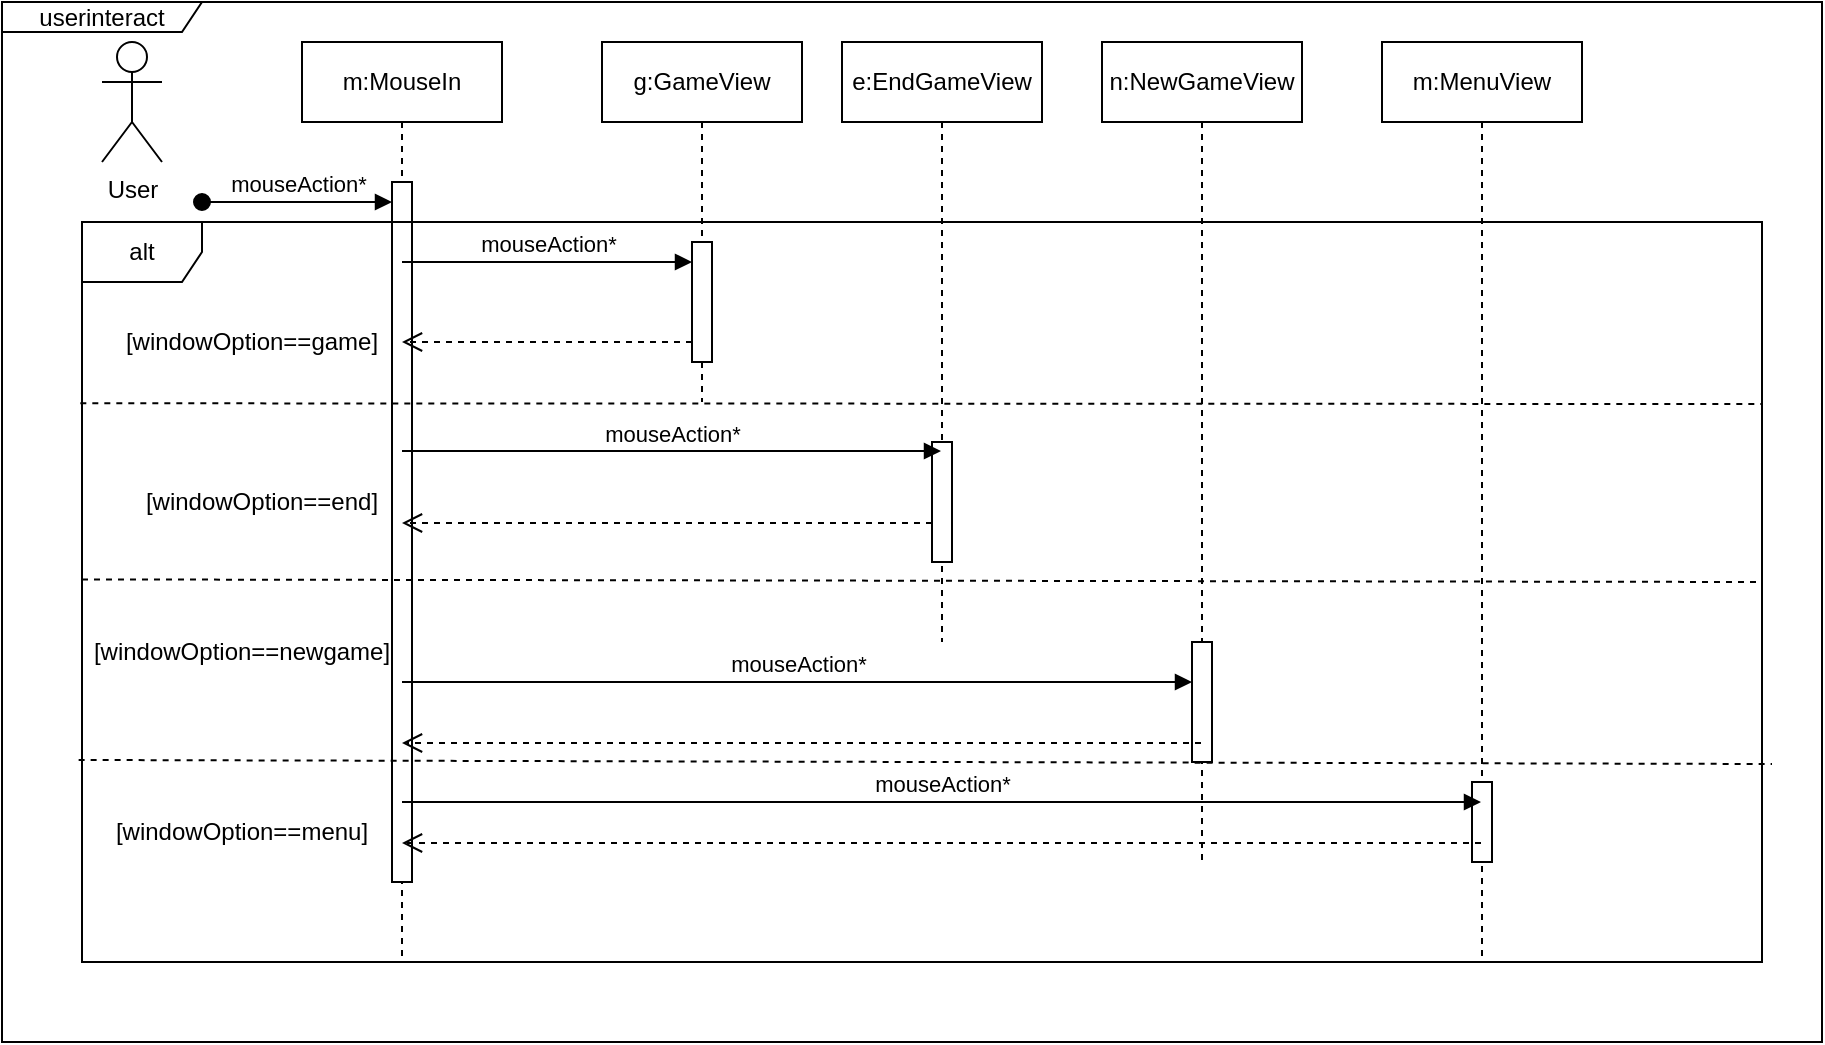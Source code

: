 <mxfile version="20.5.3" type="embed"><diagram name="Page-1" id="2YBvvXClWsGukQMizWep"><mxGraphModel dx="1562" dy="1548" grid="1" gridSize="10" guides="1" tooltips="1" connect="1" arrows="1" fold="1" page="1" pageScale="1" pageWidth="850" pageHeight="1100" math="0" shadow="0"><root><mxCell id="0"/><mxCell id="1" parent="0"/><mxCell id="aM9ryv3xv72pqoxQDRHE-1" value="m:MouseIn" style="shape=umlLifeline;perimeter=lifelinePerimeter;whiteSpace=wrap;html=1;container=0;dropTarget=0;collapsible=0;recursiveResize=0;outlineConnect=0;portConstraint=eastwest;newEdgeStyle={&quot;edgeStyle&quot;:&quot;elbowEdgeStyle&quot;,&quot;elbow&quot;:&quot;vertical&quot;,&quot;curved&quot;:0,&quot;rounded&quot;:0};" parent="1" vertex="1"><mxGeometry x="70" y="10" width="100" height="460" as="geometry"/></mxCell><mxCell id="aM9ryv3xv72pqoxQDRHE-2" value="" style="html=1;points=[];perimeter=orthogonalPerimeter;outlineConnect=0;targetShapes=umlLifeline;portConstraint=eastwest;newEdgeStyle={&quot;edgeStyle&quot;:&quot;elbowEdgeStyle&quot;,&quot;elbow&quot;:&quot;vertical&quot;,&quot;curved&quot;:0,&quot;rounded&quot;:0};" parent="aM9ryv3xv72pqoxQDRHE-1" vertex="1"><mxGeometry x="45" y="70" width="10" height="350" as="geometry"/></mxCell><mxCell id="aM9ryv3xv72pqoxQDRHE-3" value="mouseAction*" style="html=1;verticalAlign=bottom;startArrow=oval;endArrow=block;startSize=8;edgeStyle=elbowEdgeStyle;elbow=vertical;curved=0;rounded=0;" parent="aM9ryv3xv72pqoxQDRHE-1" target="aM9ryv3xv72pqoxQDRHE-2" edge="1"><mxGeometry relative="1" as="geometry"><mxPoint x="-50" y="80" as="sourcePoint"/></mxGeometry></mxCell><mxCell id="Yh7xamHl0M5BYtjcRFfa-1" value="alt" style="shape=umlFrame;whiteSpace=wrap;html=1;pointerEvents=0;" parent="1" vertex="1"><mxGeometry x="-40" y="100" width="840" height="370" as="geometry"/></mxCell><mxCell id="Yh7xamHl0M5BYtjcRFfa-3" value="g:GameView" style="shape=umlLifeline;perimeter=lifelinePerimeter;whiteSpace=wrap;html=1;container=0;dropTarget=0;collapsible=0;recursiveResize=0;outlineConnect=0;portConstraint=eastwest;newEdgeStyle={&quot;edgeStyle&quot;:&quot;elbowEdgeStyle&quot;,&quot;elbow&quot;:&quot;vertical&quot;,&quot;curved&quot;:0,&quot;rounded&quot;:0};" parent="1" vertex="1"><mxGeometry x="220" y="10" width="100" height="180" as="geometry"/></mxCell><mxCell id="Yh7xamHl0M5BYtjcRFfa-4" value="" style="html=1;points=[];perimeter=orthogonalPerimeter;outlineConnect=0;targetShapes=umlLifeline;portConstraint=eastwest;newEdgeStyle={&quot;edgeStyle&quot;:&quot;elbowEdgeStyle&quot;,&quot;elbow&quot;:&quot;vertical&quot;,&quot;curved&quot;:0,&quot;rounded&quot;:0};" parent="Yh7xamHl0M5BYtjcRFfa-3" vertex="1"><mxGeometry x="45" y="100" width="10" height="60" as="geometry"/></mxCell><mxCell id="Yh7xamHl0M5BYtjcRFfa-5" value="e:EndGameView" style="shape=umlLifeline;perimeter=lifelinePerimeter;whiteSpace=wrap;html=1;container=0;dropTarget=0;collapsible=0;recursiveResize=0;outlineConnect=0;portConstraint=eastwest;newEdgeStyle={&quot;edgeStyle&quot;:&quot;elbowEdgeStyle&quot;,&quot;elbow&quot;:&quot;vertical&quot;,&quot;curved&quot;:0,&quot;rounded&quot;:0};" parent="1" vertex="1"><mxGeometry x="340" y="10" width="100" height="300" as="geometry"/></mxCell><mxCell id="Yh7xamHl0M5BYtjcRFfa-6" value="" style="html=1;points=[];perimeter=orthogonalPerimeter;outlineConnect=0;targetShapes=umlLifeline;portConstraint=eastwest;newEdgeStyle={&quot;edgeStyle&quot;:&quot;elbowEdgeStyle&quot;,&quot;elbow&quot;:&quot;vertical&quot;,&quot;curved&quot;:0,&quot;rounded&quot;:0};" parent="Yh7xamHl0M5BYtjcRFfa-5" vertex="1"><mxGeometry x="45" y="200" width="10" height="60" as="geometry"/></mxCell><mxCell id="Yh7xamHl0M5BYtjcRFfa-7" value="n:NewGameView" style="shape=umlLifeline;perimeter=lifelinePerimeter;whiteSpace=wrap;html=1;container=0;dropTarget=0;collapsible=0;recursiveResize=0;outlineConnect=0;portConstraint=eastwest;newEdgeStyle={&quot;edgeStyle&quot;:&quot;elbowEdgeStyle&quot;,&quot;elbow&quot;:&quot;vertical&quot;,&quot;curved&quot;:0,&quot;rounded&quot;:0};" parent="1" vertex="1"><mxGeometry x="470" y="10" width="100" height="410" as="geometry"/></mxCell><mxCell id="Yh7xamHl0M5BYtjcRFfa-8" value="" style="html=1;points=[];perimeter=orthogonalPerimeter;outlineConnect=0;targetShapes=umlLifeline;portConstraint=eastwest;newEdgeStyle={&quot;edgeStyle&quot;:&quot;elbowEdgeStyle&quot;,&quot;elbow&quot;:&quot;vertical&quot;,&quot;curved&quot;:0,&quot;rounded&quot;:0};" parent="Yh7xamHl0M5BYtjcRFfa-7" vertex="1"><mxGeometry x="45" y="300" width="10" height="60" as="geometry"/></mxCell><mxCell id="Yh7xamHl0M5BYtjcRFfa-9" value="m:MenuView" style="shape=umlLifeline;perimeter=lifelinePerimeter;whiteSpace=wrap;html=1;container=0;dropTarget=0;collapsible=0;recursiveResize=0;outlineConnect=0;portConstraint=eastwest;newEdgeStyle={&quot;edgeStyle&quot;:&quot;elbowEdgeStyle&quot;,&quot;elbow&quot;:&quot;vertical&quot;,&quot;curved&quot;:0,&quot;rounded&quot;:0};" parent="1" vertex="1"><mxGeometry x="610" y="10" width="100" height="460" as="geometry"/></mxCell><mxCell id="Yh7xamHl0M5BYtjcRFfa-10" value="" style="html=1;points=[];perimeter=orthogonalPerimeter;outlineConnect=0;targetShapes=umlLifeline;portConstraint=eastwest;newEdgeStyle={&quot;edgeStyle&quot;:&quot;elbowEdgeStyle&quot;,&quot;elbow&quot;:&quot;vertical&quot;,&quot;curved&quot;:0,&quot;rounded&quot;:0};" parent="Yh7xamHl0M5BYtjcRFfa-9" vertex="1"><mxGeometry x="45" y="370" width="10" height="40" as="geometry"/></mxCell><mxCell id="Yh7xamHl0M5BYtjcRFfa-11" value="mouseAction*" style="html=1;verticalAlign=bottom;endArrow=block;edgeStyle=elbowEdgeStyle;elbow=vertical;curved=0;rounded=0;" parent="1" target="Yh7xamHl0M5BYtjcRFfa-4" edge="1"><mxGeometry relative="1" as="geometry"><mxPoint x="120" y="120" as="sourcePoint"/><Array as="points"><mxPoint x="220" y="120"/><mxPoint x="155" y="130"/><mxPoint x="195" y="140"/><mxPoint x="155" y="110"/></Array><mxPoint x="250" y="130" as="targetPoint"/></mxGeometry></mxCell><mxCell id="Yh7xamHl0M5BYtjcRFfa-12" value="" style="html=1;verticalAlign=bottom;endArrow=open;dashed=1;endSize=8;edgeStyle=elbowEdgeStyle;elbow=vertical;curved=0;rounded=0;" parent="1" source="Yh7xamHl0M5BYtjcRFfa-4" edge="1"><mxGeometry relative="1" as="geometry"><mxPoint x="120" y="159.5" as="targetPoint"/><Array as="points"><mxPoint x="230" y="160"/><mxPoint x="190" y="160"/></Array><mxPoint x="260" y="160" as="sourcePoint"/></mxGeometry></mxCell><mxCell id="Yh7xamHl0M5BYtjcRFfa-13" value="mouseAction*" style="html=1;verticalAlign=bottom;endArrow=block;edgeStyle=elbowEdgeStyle;elbow=vertical;curved=0;rounded=0;" parent="1" target="Yh7xamHl0M5BYtjcRFfa-5" edge="1"><mxGeometry relative="1" as="geometry"><mxPoint x="120" y="214.5" as="sourcePoint"/><Array as="points"><mxPoint x="220" y="214.5"/><mxPoint x="155" y="224.5"/><mxPoint x="195" y="234.5"/><mxPoint x="155" y="204.5"/></Array><mxPoint x="265" y="214.5" as="targetPoint"/></mxGeometry></mxCell><mxCell id="Yh7xamHl0M5BYtjcRFfa-14" value="" style="html=1;verticalAlign=bottom;endArrow=open;dashed=1;endSize=8;edgeStyle=elbowEdgeStyle;elbow=vertical;curved=0;rounded=0;" parent="1" source="Yh7xamHl0M5BYtjcRFfa-6" edge="1"><mxGeometry relative="1" as="geometry"><mxPoint x="120" y="250" as="targetPoint"/><Array as="points"><mxPoint x="230" y="250.5"/><mxPoint x="190" y="250.5"/></Array><mxPoint x="265" y="250.5" as="sourcePoint"/></mxGeometry></mxCell><mxCell id="Yh7xamHl0M5BYtjcRFfa-15" value="mouseAction*" style="html=1;verticalAlign=bottom;endArrow=block;edgeStyle=elbowEdgeStyle;elbow=vertical;curved=0;rounded=0;" parent="1" target="Yh7xamHl0M5BYtjcRFfa-8" edge="1"><mxGeometry relative="1" as="geometry"><mxPoint x="120" y="330" as="sourcePoint"/><Array as="points"><mxPoint x="220" y="330"/><mxPoint x="155" y="340"/><mxPoint x="195" y="350"/><mxPoint x="155" y="320"/></Array><mxPoint x="390" y="330.5" as="targetPoint"/></mxGeometry></mxCell><mxCell id="Yh7xamHl0M5BYtjcRFfa-16" value="" style="html=1;verticalAlign=bottom;endArrow=open;dashed=1;endSize=8;edgeStyle=elbowEdgeStyle;elbow=vertical;curved=0;rounded=0;" parent="1" source="Yh7xamHl0M5BYtjcRFfa-7" edge="1"><mxGeometry relative="1" as="geometry"><mxPoint x="120" y="360" as="targetPoint"/><Array as="points"><mxPoint x="230" y="360.5"/><mxPoint x="190" y="360.5"/></Array><mxPoint x="385" y="361" as="sourcePoint"/></mxGeometry></mxCell><mxCell id="Yh7xamHl0M5BYtjcRFfa-17" value="mouseAction*" style="html=1;verticalAlign=bottom;endArrow=block;edgeStyle=elbowEdgeStyle;elbow=vertical;curved=0;rounded=0;" parent="1" target="Yh7xamHl0M5BYtjcRFfa-9" edge="1"><mxGeometry relative="1" as="geometry"><mxPoint x="120" y="390" as="sourcePoint"/><Array as="points"><mxPoint x="220" y="390"/><mxPoint x="155" y="400"/><mxPoint x="195" y="410"/><mxPoint x="155" y="380"/></Array><mxPoint x="390" y="390.5" as="targetPoint"/></mxGeometry></mxCell><mxCell id="Yh7xamHl0M5BYtjcRFfa-18" value="" style="html=1;verticalAlign=bottom;endArrow=open;dashed=1;endSize=8;edgeStyle=elbowEdgeStyle;elbow=vertical;curved=0;rounded=0;" parent="1" source="Yh7xamHl0M5BYtjcRFfa-9" edge="1"><mxGeometry relative="1" as="geometry"><mxPoint x="120" y="410" as="targetPoint"/><Array as="points"><mxPoint x="230" y="410.5"/><mxPoint x="190" y="410.5"/></Array><mxPoint x="520" y="411" as="sourcePoint"/></mxGeometry></mxCell><mxCell id="Yh7xamHl0M5BYtjcRFfa-19" value="" style="endArrow=none;dashed=1;html=1;rounded=0;exitX=0;exitY=0.483;exitDx=0;exitDy=0;exitPerimeter=0;" parent="1" source="Yh7xamHl0M5BYtjcRFfa-1" edge="1"><mxGeometry width="50" height="50" relative="1" as="geometry"><mxPoint x="20" y="280" as="sourcePoint"/><mxPoint x="800" y="280" as="targetPoint"/><Array as="points"/></mxGeometry></mxCell><mxCell id="Yh7xamHl0M5BYtjcRFfa-20" value="" style="endArrow=none;dashed=1;html=1;rounded=0;exitX=-0.001;exitY=0.245;exitDx=0;exitDy=0;exitPerimeter=0;" parent="1" source="Yh7xamHl0M5BYtjcRFfa-1" edge="1"><mxGeometry width="50" height="50" relative="1" as="geometry"><mxPoint x="-60" y="190" as="sourcePoint"/><mxPoint x="800" y="191" as="targetPoint"/><Array as="points"/></mxGeometry></mxCell><mxCell id="Yh7xamHl0M5BYtjcRFfa-21" value="" style="endArrow=none;dashed=1;html=1;rounded=0;exitX=-0.002;exitY=0.727;exitDx=0;exitDy=0;exitPerimeter=0;" parent="1" source="Yh7xamHl0M5BYtjcRFfa-1" edge="1"><mxGeometry width="50" height="50" relative="1" as="geometry"><mxPoint x="15" y="370" as="sourcePoint"/><mxPoint x="805" y="371" as="targetPoint"/><Array as="points"/></mxGeometry></mxCell><mxCell id="Yh7xamHl0M5BYtjcRFfa-23" value="[windowOption==game]" style="text;html=1;strokeColor=none;fillColor=none;align=center;verticalAlign=middle;whiteSpace=wrap;rounded=0;" parent="1" vertex="1"><mxGeometry x="20" y="145" width="50" height="30" as="geometry"/></mxCell><mxCell id="Yh7xamHl0M5BYtjcRFfa-24" value="[windowOption==end]" style="text;html=1;strokeColor=none;fillColor=none;align=center;verticalAlign=middle;whiteSpace=wrap;rounded=0;" parent="1" vertex="1"><mxGeometry x="20" y="225" width="60" height="30" as="geometry"/></mxCell><mxCell id="Yh7xamHl0M5BYtjcRFfa-25" value="[windowOption==newgame]" style="text;html=1;strokeColor=none;fillColor=none;align=center;verticalAlign=middle;whiteSpace=wrap;rounded=0;" parent="1" vertex="1"><mxGeometry x="10" y="300" width="60" height="30" as="geometry"/></mxCell><mxCell id="Yh7xamHl0M5BYtjcRFfa-26" value="[windowOption==menu]" style="text;html=1;strokeColor=none;fillColor=none;align=center;verticalAlign=middle;whiteSpace=wrap;rounded=0;" parent="1" vertex="1"><mxGeometry x="10" y="390" width="60" height="30" as="geometry"/></mxCell><mxCell id="5yUErVSLuONkExHssU0T-1" value="User" style="shape=umlActor;verticalLabelPosition=bottom;verticalAlign=top;html=1;outlineConnect=0;" parent="1" vertex="1"><mxGeometry x="-30" y="10" width="30" height="60" as="geometry"/></mxCell><mxCell id="5yUErVSLuONkExHssU0T-2" value="userinteract" style="shape=umlFrame;whiteSpace=wrap;html=1;pointerEvents=0;width=100;height=15;" parent="1" vertex="1"><mxGeometry x="-80" y="-10" width="910" height="520" as="geometry"/></mxCell></root></mxGraphModel></diagram></mxfile>